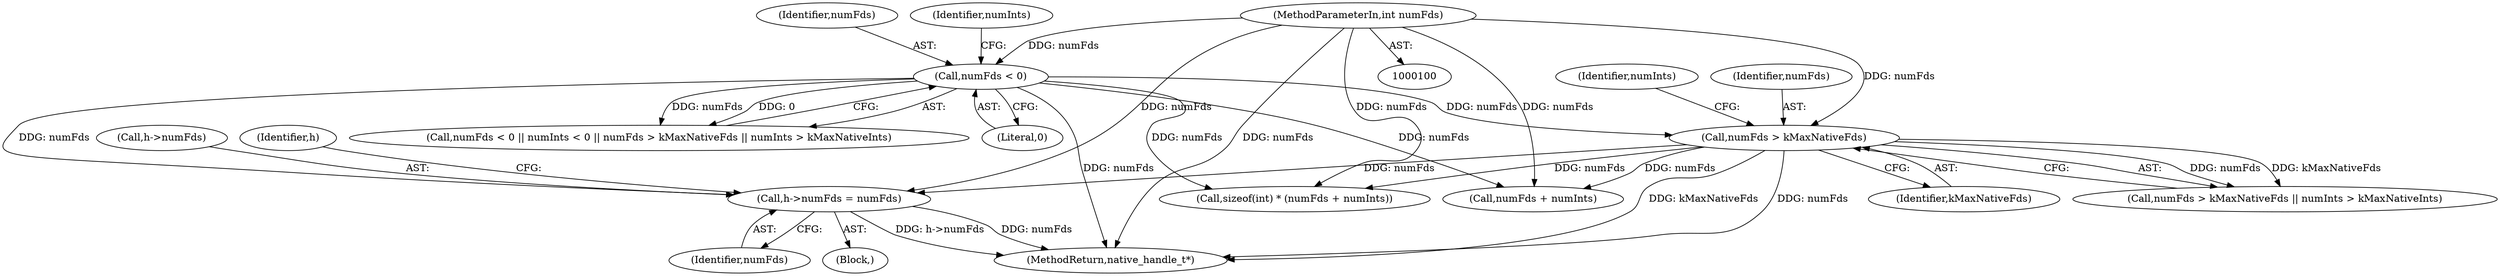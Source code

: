 digraph "0_Android_e8c62fb484151f76ab88b1d5130f38de24ac8c14@pointer" {
"1000149" [label="(Call,h->numFds = numFds)"];
"1000101" [label="(MethodParameterIn,int numFds)"];
"1000106" [label="(Call,numFds < 0)"];
"1000114" [label="(Call,numFds > kMaxNativeFds)"];
"1000153" [label="(Identifier,numFds)"];
"1000114" [label="(Call,numFds > kMaxNativeFds)"];
"1000129" [label="(Call,sizeof(int) * (numFds + numInts))"];
"1000107" [label="(Identifier,numFds)"];
"1000161" [label="(MethodReturn,native_handle_t*)"];
"1000149" [label="(Call,h->numFds = numFds)"];
"1000116" [label="(Identifier,kMaxNativeFds)"];
"1000156" [label="(Identifier,h)"];
"1000115" [label="(Identifier,numFds)"];
"1000132" [label="(Call,numFds + numInts)"];
"1000101" [label="(MethodParameterIn,int numFds)"];
"1000105" [label="(Call,numFds < 0 || numInts < 0 || numFds > kMaxNativeFds || numInts > kMaxNativeInts)"];
"1000111" [label="(Identifier,numInts)"];
"1000150" [label="(Call,h->numFds)"];
"1000113" [label="(Call,numFds > kMaxNativeFds || numInts > kMaxNativeInts)"];
"1000118" [label="(Identifier,numInts)"];
"1000142" [label="(Block,)"];
"1000106" [label="(Call,numFds < 0)"];
"1000108" [label="(Literal,0)"];
"1000149" -> "1000142"  [label="AST: "];
"1000149" -> "1000153"  [label="CFG: "];
"1000150" -> "1000149"  [label="AST: "];
"1000153" -> "1000149"  [label="AST: "];
"1000156" -> "1000149"  [label="CFG: "];
"1000149" -> "1000161"  [label="DDG: h->numFds"];
"1000149" -> "1000161"  [label="DDG: numFds"];
"1000101" -> "1000149"  [label="DDG: numFds"];
"1000106" -> "1000149"  [label="DDG: numFds"];
"1000114" -> "1000149"  [label="DDG: numFds"];
"1000101" -> "1000100"  [label="AST: "];
"1000101" -> "1000161"  [label="DDG: numFds"];
"1000101" -> "1000106"  [label="DDG: numFds"];
"1000101" -> "1000114"  [label="DDG: numFds"];
"1000101" -> "1000129"  [label="DDG: numFds"];
"1000101" -> "1000132"  [label="DDG: numFds"];
"1000106" -> "1000105"  [label="AST: "];
"1000106" -> "1000108"  [label="CFG: "];
"1000107" -> "1000106"  [label="AST: "];
"1000108" -> "1000106"  [label="AST: "];
"1000111" -> "1000106"  [label="CFG: "];
"1000105" -> "1000106"  [label="CFG: "];
"1000106" -> "1000161"  [label="DDG: numFds"];
"1000106" -> "1000105"  [label="DDG: numFds"];
"1000106" -> "1000105"  [label="DDG: 0"];
"1000106" -> "1000114"  [label="DDG: numFds"];
"1000106" -> "1000129"  [label="DDG: numFds"];
"1000106" -> "1000132"  [label="DDG: numFds"];
"1000114" -> "1000113"  [label="AST: "];
"1000114" -> "1000116"  [label="CFG: "];
"1000115" -> "1000114"  [label="AST: "];
"1000116" -> "1000114"  [label="AST: "];
"1000118" -> "1000114"  [label="CFG: "];
"1000113" -> "1000114"  [label="CFG: "];
"1000114" -> "1000161"  [label="DDG: numFds"];
"1000114" -> "1000161"  [label="DDG: kMaxNativeFds"];
"1000114" -> "1000113"  [label="DDG: numFds"];
"1000114" -> "1000113"  [label="DDG: kMaxNativeFds"];
"1000114" -> "1000129"  [label="DDG: numFds"];
"1000114" -> "1000132"  [label="DDG: numFds"];
}
